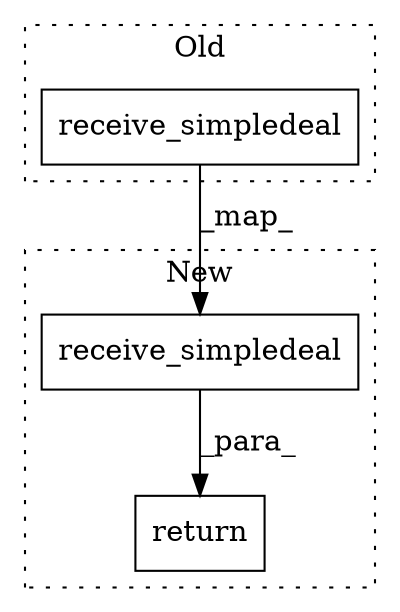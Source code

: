 digraph G {
subgraph cluster0 {
1 [label="receive_simpledeal" a="32" s="22667,22760" l="19,1" shape="box"];
label = "Old";
style="dotted";
}
subgraph cluster1 {
2 [label="receive_simpledeal" a="32" s="22733,22845" l="19,1" shape="box"];
3 [label="return" a="41" s="22721" l="7" shape="box"];
label = "New";
style="dotted";
}
1 -> 2 [label="_map_"];
2 -> 3 [label="_para_"];
}